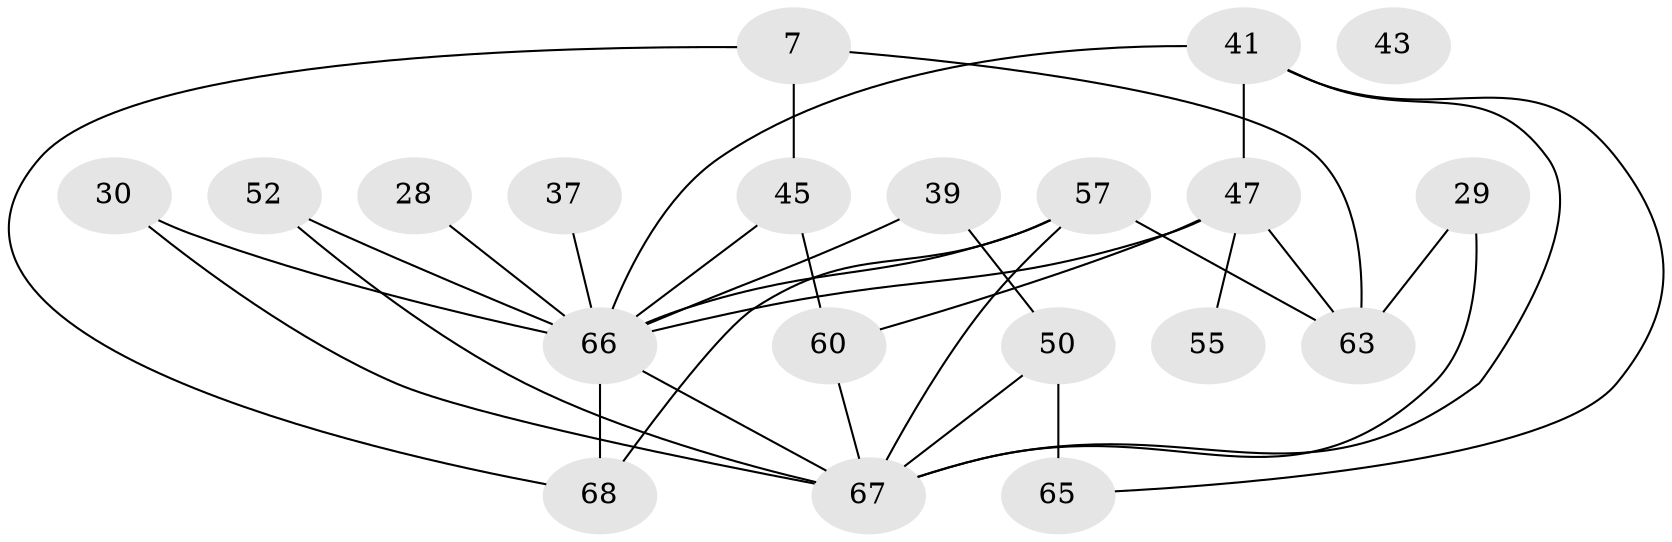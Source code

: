 // original degree distribution, {3: 0.23529411764705882, 4: 0.22058823529411764, 5: 0.16176470588235295, 2: 0.23529411764705882, 1: 0.08823529411764706, 6: 0.029411764705882353, 7: 0.014705882352941176, 0: 0.014705882352941176}
// Generated by graph-tools (version 1.1) at 2025/43/03/04/25 21:43:58]
// undirected, 20 vertices, 32 edges
graph export_dot {
graph [start="1"]
  node [color=gray90,style=filled];
  7;
  28;
  29;
  30 [super="+13"];
  37;
  39;
  41 [super="+34"];
  43;
  45 [super="+44"];
  47 [super="+17"];
  50;
  52 [super="+25"];
  55;
  57 [super="+49+31+56+51"];
  60 [super="+42"];
  63 [super="+16+24+62"];
  65 [super="+32"];
  66 [super="+21+48+59"];
  67 [super="+33+64+58+61"];
  68 [super="+3"];
  7 -- 68 [weight=2];
  7 -- 63 [weight=2];
  7 -- 45;
  28 -- 66;
  29 -- 63;
  29 -- 67;
  30 -- 67 [weight=4];
  30 -- 66;
  37 -- 66;
  39 -- 50;
  39 -- 66;
  41 -- 47 [weight=2];
  41 -- 65;
  41 -- 67;
  41 -- 66;
  45 -- 60;
  45 -- 66 [weight=2];
  47 -- 60 [weight=2];
  47 -- 55;
  47 -- 63 [weight=2];
  47 -- 66;
  50 -- 65 [weight=2];
  50 -- 67 [weight=3];
  52 -- 66;
  52 -- 67 [weight=2];
  57 -- 67 [weight=5];
  57 -- 66 [weight=4];
  57 -- 63 [weight=5];
  57 -- 68;
  60 -- 67 [weight=3];
  66 -- 68 [weight=3];
  66 -- 67;
}
